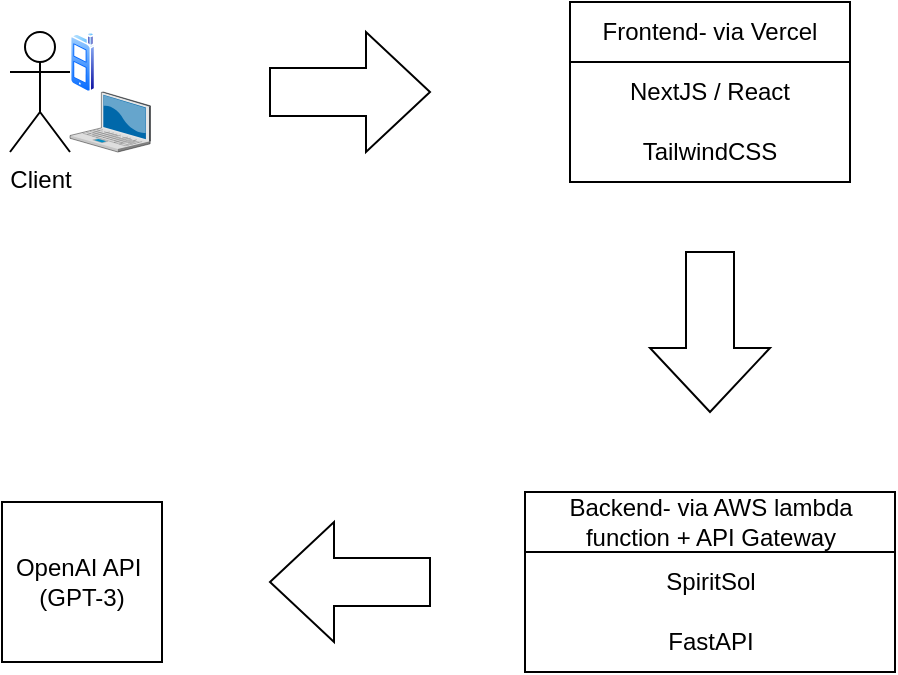 <mxfile version="21.3.6" type="github">
  <diagram name="Page-1" id="3jI6bOgOFkhMkYbX6GTZ">
    <mxGraphModel dx="417" dy="591" grid="1" gridSize="10" guides="1" tooltips="1" connect="1" arrows="1" fold="1" page="1" pageScale="1" pageWidth="850" pageHeight="1100" math="0" shadow="0">
      <root>
        <mxCell id="0" />
        <mxCell id="1" parent="0" />
        <mxCell id="wdzr_haYv_4IAlFL9zOX-1" value="Client" style="shape=umlActor;verticalLabelPosition=bottom;verticalAlign=top;html=1;outlineConnect=0;" vertex="1" parent="1">
          <mxGeometry x="50" y="70" width="30" height="60" as="geometry" />
        </mxCell>
        <mxCell id="wdzr_haYv_4IAlFL9zOX-6" value="" style="shape=singleArrow;whiteSpace=wrap;html=1;arrowWidth=0.4;arrowSize=0.4;verticalAlign=top;rotation=0;" vertex="1" parent="1">
          <mxGeometry x="180" y="70" width="80" height="60" as="geometry" />
        </mxCell>
        <mxCell id="wdzr_haYv_4IAlFL9zOX-11" value="" style="shape=singleArrow;whiteSpace=wrap;html=1;arrowWidth=0.4;arrowSize=0.4;verticalAlign=top;rotation=90;" vertex="1" parent="1">
          <mxGeometry x="360" y="190" width="80" height="60" as="geometry" />
        </mxCell>
        <mxCell id="wdzr_haYv_4IAlFL9zOX-14" value="" style="image;aspect=fixed;perimeter=ellipsePerimeter;html=1;align=center;shadow=0;dashed=0;spacingTop=3;image=img/lib/active_directory/cell_phone.svg;" vertex="1" parent="1">
          <mxGeometry x="80" y="70" width="12.6" height="30" as="geometry" />
        </mxCell>
        <mxCell id="wdzr_haYv_4IAlFL9zOX-16" value="" style="verticalLabelPosition=bottom;sketch=0;aspect=fixed;html=1;verticalAlign=top;strokeColor=none;align=center;outlineConnect=0;shape=mxgraph.citrix.laptop_2;" vertex="1" parent="1">
          <mxGeometry x="80" y="100" width="40.23" height="30" as="geometry" />
        </mxCell>
        <mxCell id="wdzr_haYv_4IAlFL9zOX-19" value="Frontend- via Vercel" style="swimlane;fontStyle=0;childLayout=stackLayout;horizontal=1;startSize=30;horizontalStack=0;resizeParent=1;resizeParentMax=0;resizeLast=0;collapsible=1;marginBottom=0;whiteSpace=wrap;html=1;align=center;" vertex="1" parent="1">
          <mxGeometry x="330" y="55" width="140" height="90" as="geometry" />
        </mxCell>
        <mxCell id="wdzr_haYv_4IAlFL9zOX-20" value="NextJS / React" style="text;strokeColor=none;fillColor=none;align=center;verticalAlign=middle;spacingLeft=4;spacingRight=4;overflow=hidden;points=[[0,0.5],[1,0.5]];portConstraint=eastwest;rotatable=0;whiteSpace=wrap;html=1;" vertex="1" parent="wdzr_haYv_4IAlFL9zOX-19">
          <mxGeometry y="30" width="140" height="30" as="geometry" />
        </mxCell>
        <mxCell id="wdzr_haYv_4IAlFL9zOX-21" value="TailwindCSS" style="text;strokeColor=none;fillColor=none;align=center;verticalAlign=middle;spacingLeft=4;spacingRight=4;overflow=hidden;points=[[0,0.5],[1,0.5]];portConstraint=eastwest;rotatable=0;whiteSpace=wrap;html=1;" vertex="1" parent="wdzr_haYv_4IAlFL9zOX-19">
          <mxGeometry y="60" width="140" height="30" as="geometry" />
        </mxCell>
        <mxCell id="wdzr_haYv_4IAlFL9zOX-23" value="Backend- via AWS lambda function + API Gateway" style="swimlane;fontStyle=0;childLayout=stackLayout;horizontal=1;startSize=30;horizontalStack=0;resizeParent=1;resizeParentMax=0;resizeLast=0;collapsible=1;marginBottom=0;whiteSpace=wrap;html=1;align=center;" vertex="1" parent="1">
          <mxGeometry x="307.5" y="300" width="185" height="90" as="geometry" />
        </mxCell>
        <mxCell id="wdzr_haYv_4IAlFL9zOX-24" value="SpiritSol" style="text;strokeColor=none;fillColor=none;align=center;verticalAlign=middle;spacingLeft=4;spacingRight=4;overflow=hidden;points=[[0,0.5],[1,0.5]];portConstraint=eastwest;rotatable=0;whiteSpace=wrap;html=1;" vertex="1" parent="wdzr_haYv_4IAlFL9zOX-23">
          <mxGeometry y="30" width="185" height="30" as="geometry" />
        </mxCell>
        <mxCell id="wdzr_haYv_4IAlFL9zOX-25" value="FastAPI" style="text;strokeColor=none;fillColor=none;align=center;verticalAlign=middle;spacingLeft=4;spacingRight=4;overflow=hidden;points=[[0,0.5],[1,0.5]];portConstraint=eastwest;rotatable=0;whiteSpace=wrap;html=1;" vertex="1" parent="wdzr_haYv_4IAlFL9zOX-23">
          <mxGeometry y="60" width="185" height="30" as="geometry" />
        </mxCell>
        <mxCell id="wdzr_haYv_4IAlFL9zOX-26" value="" style="shape=singleArrow;whiteSpace=wrap;html=1;arrowWidth=0.4;arrowSize=0.4;verticalAlign=top;rotation=-180;" vertex="1" parent="1">
          <mxGeometry x="180" y="315" width="80" height="60" as="geometry" />
        </mxCell>
        <mxCell id="wdzr_haYv_4IAlFL9zOX-27" value="OpenAI API&amp;nbsp;&lt;br&gt;(GPT-3)" style="whiteSpace=wrap;html=1;aspect=fixed;" vertex="1" parent="1">
          <mxGeometry x="46" y="305" width="80" height="80" as="geometry" />
        </mxCell>
      </root>
    </mxGraphModel>
  </diagram>
</mxfile>
